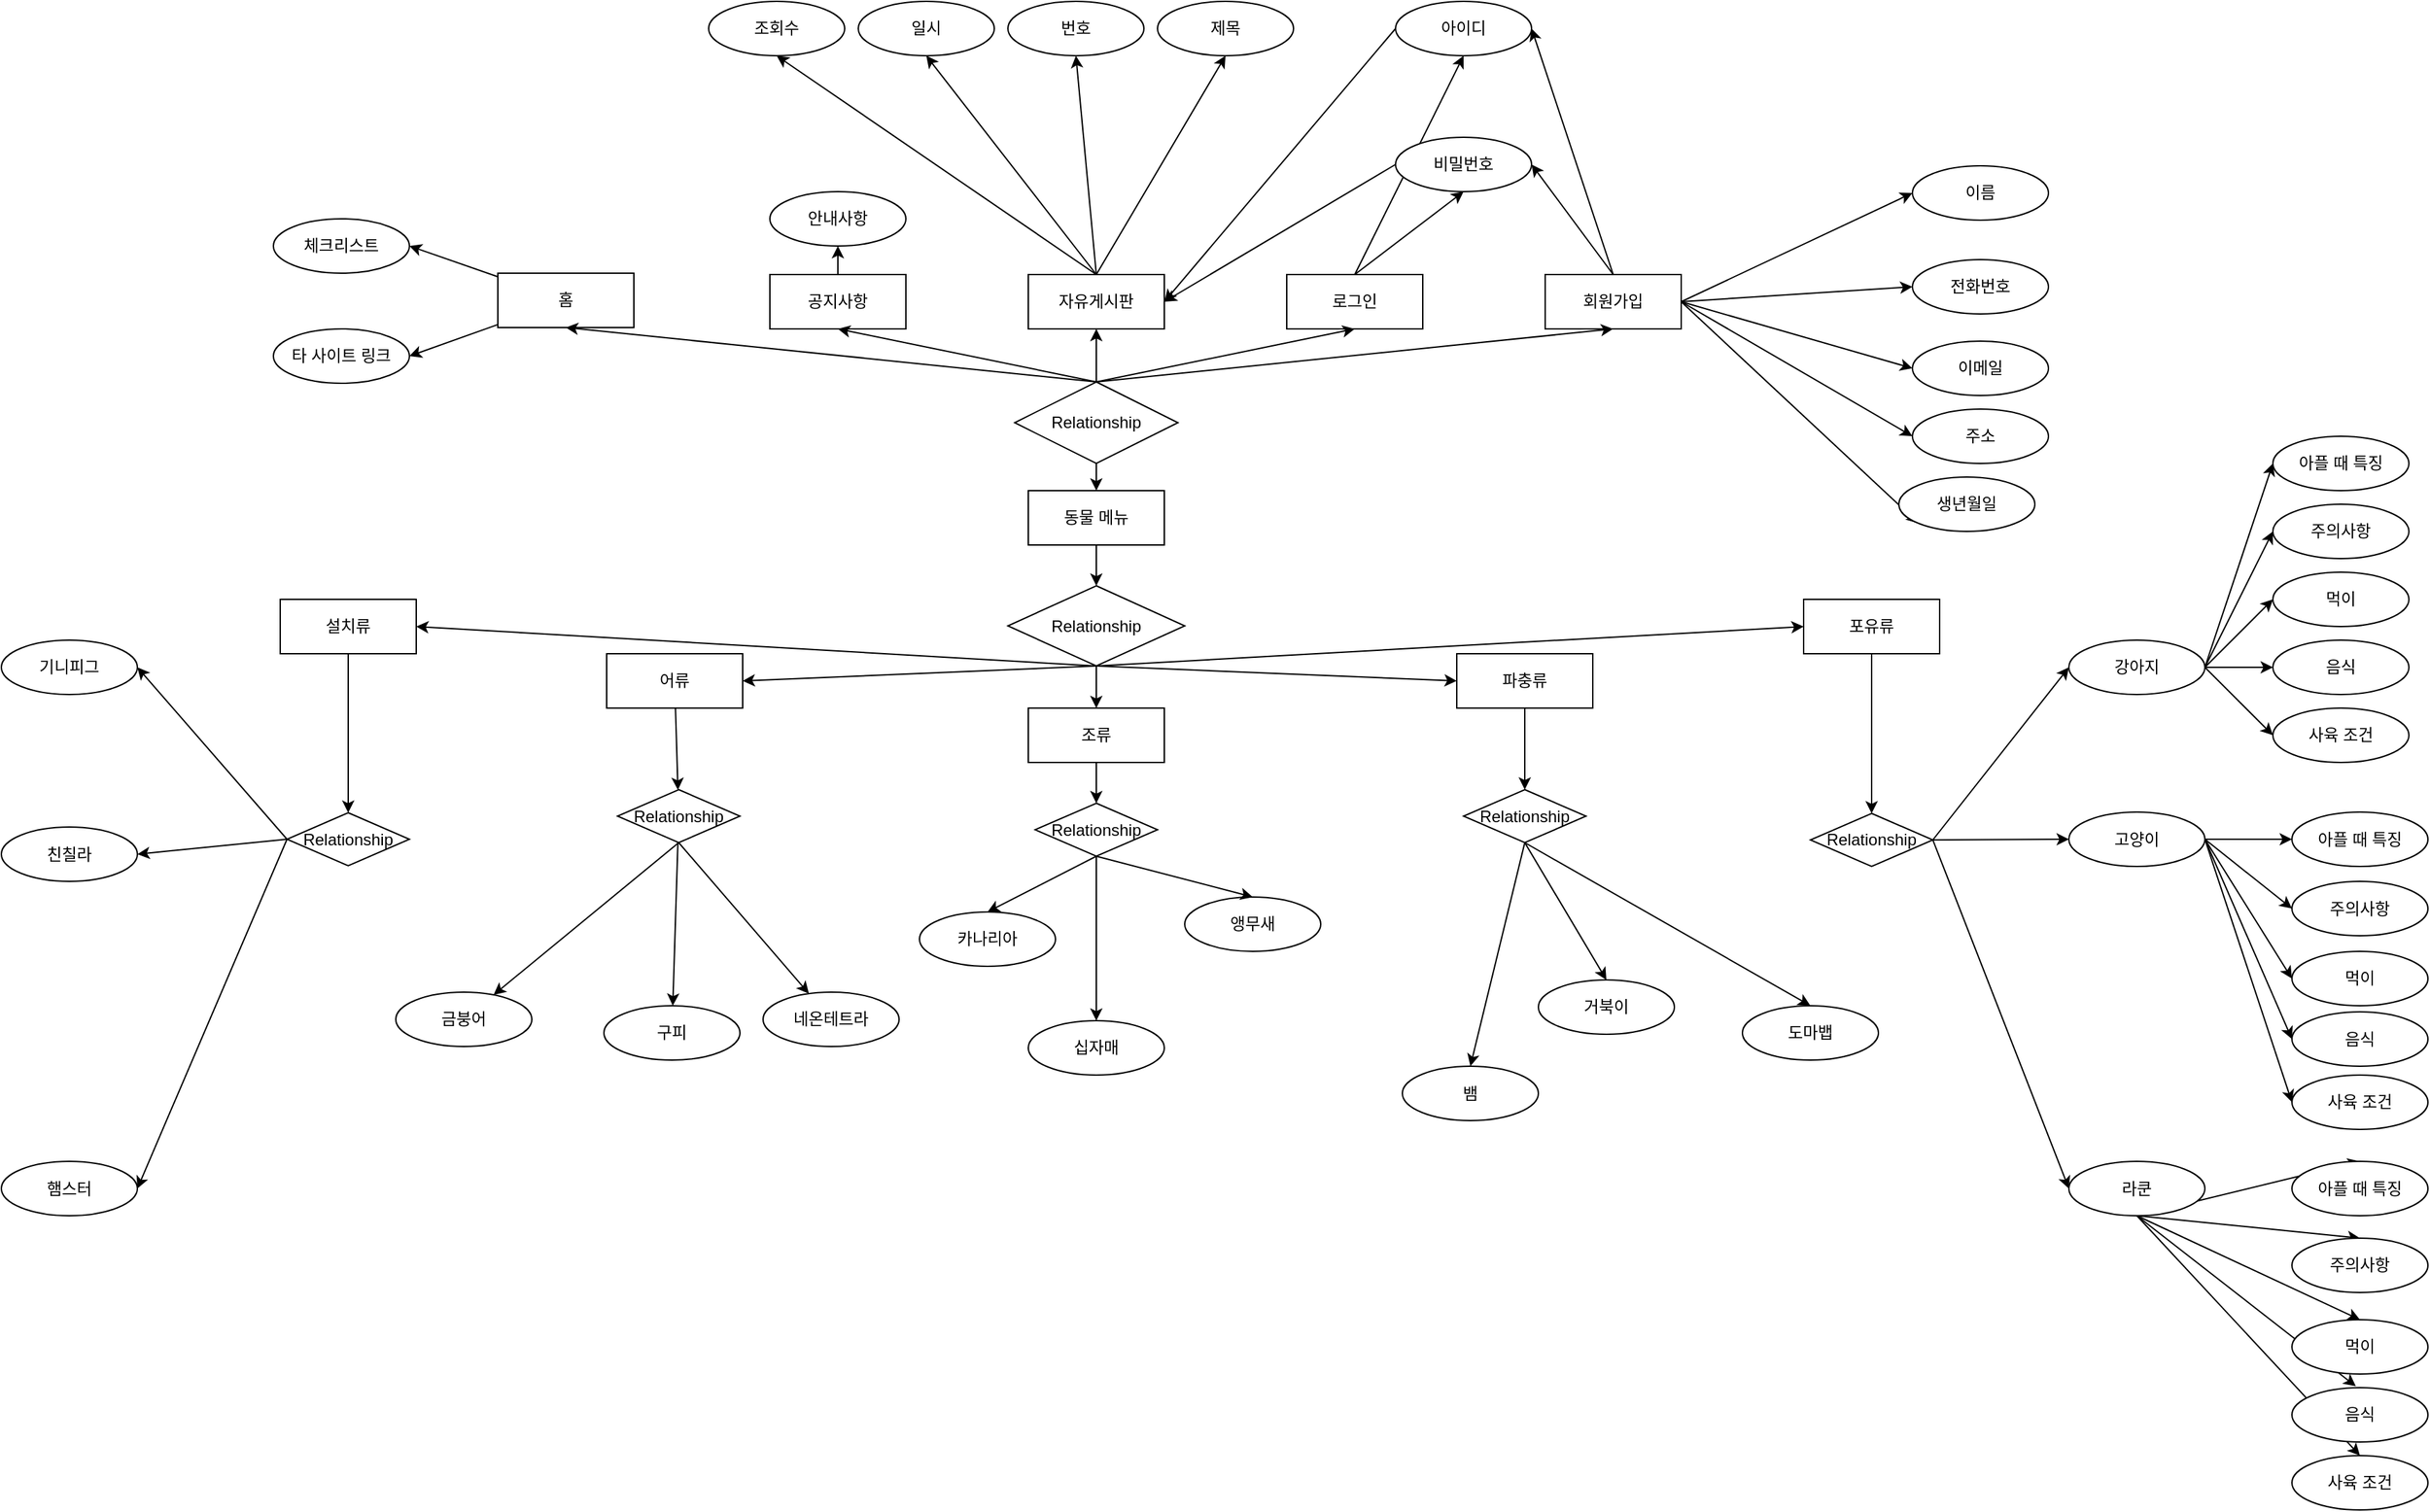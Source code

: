 <mxfile version="23.0.2" type="device">
  <diagram id="vhAJAbPDCVmEKEDn5c8A" name="페이지-1">
    <mxGraphModel dx="895" dy="801" grid="1" gridSize="10" guides="1" tooltips="1" connect="1" arrows="1" fold="1" page="1" pageScale="1" pageWidth="827" pageHeight="1169" math="0" shadow="0">
      <root>
        <mxCell id="0" />
        <mxCell id="1" parent="0" />
        <mxCell id="bblkdso4DFKz18wvVekH-126" style="rounded=0;orthogonalLoop=1;jettySize=auto;html=1;entryX=1;entryY=0.5;entryDx=0;entryDy=0;" parent="1" source="bblkdso4DFKz18wvVekH-35" target="bblkdso4DFKz18wvVekH-125" edge="1">
          <mxGeometry relative="1" as="geometry" />
        </mxCell>
        <mxCell id="bblkdso4DFKz18wvVekH-35" value="홈" style="whiteSpace=wrap;html=1;align=center;" parent="1" vertex="1">
          <mxGeometry x="385" y="970" width="100" height="40" as="geometry" />
        </mxCell>
        <mxCell id="bblkdso4DFKz18wvVekH-75" style="rounded=0;orthogonalLoop=1;jettySize=auto;html=1;" parent="1" source="bblkdso4DFKz18wvVekH-36" target="bblkdso4DFKz18wvVekH-74" edge="1">
          <mxGeometry relative="1" as="geometry" />
        </mxCell>
        <mxCell id="bblkdso4DFKz18wvVekH-36" value="공지사항" style="whiteSpace=wrap;html=1;align=center;" parent="1" vertex="1">
          <mxGeometry x="585" y="971" width="100" height="40" as="geometry" />
        </mxCell>
        <mxCell id="bblkdso4DFKz18wvVekH-69" style="rounded=0;orthogonalLoop=1;jettySize=auto;html=1;entryX=0.5;entryY=1;entryDx=0;entryDy=0;exitX=0.5;exitY=0;exitDx=0;exitDy=0;" parent="1" source="bblkdso4DFKz18wvVekH-37" target="bblkdso4DFKz18wvVekH-65" edge="1">
          <mxGeometry relative="1" as="geometry" />
        </mxCell>
        <mxCell id="bblkdso4DFKz18wvVekH-70" style="rounded=0;orthogonalLoop=1;jettySize=auto;html=1;entryX=0.5;entryY=1;entryDx=0;entryDy=0;exitX=0.5;exitY=0;exitDx=0;exitDy=0;" parent="1" source="bblkdso4DFKz18wvVekH-37" target="bblkdso4DFKz18wvVekH-66" edge="1">
          <mxGeometry relative="1" as="geometry">
            <mxPoint x="905" y="821" as="targetPoint" />
          </mxGeometry>
        </mxCell>
        <mxCell id="bblkdso4DFKz18wvVekH-72" style="rounded=0;orthogonalLoop=1;jettySize=auto;html=1;entryX=0.5;entryY=1;entryDx=0;entryDy=0;exitX=0.5;exitY=0;exitDx=0;exitDy=0;" parent="1" source="bblkdso4DFKz18wvVekH-37" target="bblkdso4DFKz18wvVekH-67" edge="1">
          <mxGeometry relative="1" as="geometry" />
        </mxCell>
        <mxCell id="bblkdso4DFKz18wvVekH-73" style="rounded=0;orthogonalLoop=1;jettySize=auto;html=1;entryX=0.5;entryY=1;entryDx=0;entryDy=0;exitX=0.5;exitY=0;exitDx=0;exitDy=0;" parent="1" source="bblkdso4DFKz18wvVekH-37" target="bblkdso4DFKz18wvVekH-68" edge="1">
          <mxGeometry relative="1" as="geometry" />
        </mxCell>
        <mxCell id="bblkdso4DFKz18wvVekH-37" value="자유게시판" style="whiteSpace=wrap;html=1;align=center;" parent="1" vertex="1">
          <mxGeometry x="775" y="971" width="100" height="40" as="geometry" />
        </mxCell>
        <mxCell id="bblkdso4DFKz18wvVekH-57" style="rounded=0;orthogonalLoop=1;jettySize=auto;html=1;entryX=0.5;entryY=1;entryDx=0;entryDy=0;exitX=0.5;exitY=0;exitDx=0;exitDy=0;" parent="1" source="bblkdso4DFKz18wvVekH-38" target="bblkdso4DFKz18wvVekH-54" edge="1">
          <mxGeometry relative="1" as="geometry" />
        </mxCell>
        <mxCell id="bblkdso4DFKz18wvVekH-58" style="rounded=0;orthogonalLoop=1;jettySize=auto;html=1;entryX=0.5;entryY=1;entryDx=0;entryDy=0;exitX=0.5;exitY=0;exitDx=0;exitDy=0;" parent="1" source="bblkdso4DFKz18wvVekH-38" target="bblkdso4DFKz18wvVekH-53" edge="1">
          <mxGeometry relative="1" as="geometry" />
        </mxCell>
        <mxCell id="bblkdso4DFKz18wvVekH-38" value="로그인" style="whiteSpace=wrap;html=1;align=center;" parent="1" vertex="1">
          <mxGeometry x="965" y="971" width="100" height="40" as="geometry" />
        </mxCell>
        <mxCell id="bblkdso4DFKz18wvVekH-56" style="rounded=0;orthogonalLoop=1;jettySize=auto;html=1;entryX=1;entryY=0.5;entryDx=0;entryDy=0;exitX=0.5;exitY=0;exitDx=0;exitDy=0;" parent="1" source="bblkdso4DFKz18wvVekH-39" target="bblkdso4DFKz18wvVekH-53" edge="1">
          <mxGeometry relative="1" as="geometry">
            <mxPoint x="1075" y="840" as="targetPoint" />
          </mxGeometry>
        </mxCell>
        <mxCell id="bblkdso4DFKz18wvVekH-59" style="rounded=0;orthogonalLoop=1;jettySize=auto;html=1;entryX=0;entryY=0.5;entryDx=0;entryDy=0;exitX=1;exitY=0.5;exitDx=0;exitDy=0;" parent="1" source="bblkdso4DFKz18wvVekH-39" target="bblkdso4DFKz18wvVekH-49" edge="1">
          <mxGeometry relative="1" as="geometry" />
        </mxCell>
        <mxCell id="bblkdso4DFKz18wvVekH-60" style="rounded=0;orthogonalLoop=1;jettySize=auto;html=1;entryX=0;entryY=0.5;entryDx=0;entryDy=0;exitX=1;exitY=0.5;exitDx=0;exitDy=0;" parent="1" source="bblkdso4DFKz18wvVekH-39" target="bblkdso4DFKz18wvVekH-50" edge="1">
          <mxGeometry relative="1" as="geometry" />
        </mxCell>
        <mxCell id="bblkdso4DFKz18wvVekH-61" style="rounded=0;orthogonalLoop=1;jettySize=auto;html=1;entryX=0;entryY=0.5;entryDx=0;entryDy=0;exitX=1;exitY=0.5;exitDx=0;exitDy=0;" parent="1" source="bblkdso4DFKz18wvVekH-39" target="bblkdso4DFKz18wvVekH-51" edge="1">
          <mxGeometry relative="1" as="geometry" />
        </mxCell>
        <mxCell id="bblkdso4DFKz18wvVekH-62" style="rounded=0;orthogonalLoop=1;jettySize=auto;html=1;entryX=0;entryY=0.5;entryDx=0;entryDy=0;exitX=1;exitY=0.5;exitDx=0;exitDy=0;" parent="1" source="bblkdso4DFKz18wvVekH-39" target="bblkdso4DFKz18wvVekH-52" edge="1">
          <mxGeometry relative="1" as="geometry">
            <mxPoint x="1145" y="1110" as="targetPoint" />
          </mxGeometry>
        </mxCell>
        <mxCell id="bblkdso4DFKz18wvVekH-155" style="rounded=0;orthogonalLoop=1;jettySize=auto;html=1;entryX=0;entryY=1;entryDx=0;entryDy=0;exitX=1;exitY=0.5;exitDx=0;exitDy=0;" parent="1" source="bblkdso4DFKz18wvVekH-39" target="bblkdso4DFKz18wvVekH-154" edge="1">
          <mxGeometry relative="1" as="geometry" />
        </mxCell>
        <mxCell id="bblkdso4DFKz18wvVekH-39" value="회원가입" style="whiteSpace=wrap;html=1;align=center;" parent="1" vertex="1">
          <mxGeometry x="1155" y="971" width="100" height="40" as="geometry" />
        </mxCell>
        <mxCell id="bblkdso4DFKz18wvVekH-43" style="rounded=0;orthogonalLoop=1;jettySize=auto;html=1;entryX=0.5;entryY=1;entryDx=0;entryDy=0;exitX=0.5;exitY=0;exitDx=0;exitDy=0;" parent="1" source="bblkdso4DFKz18wvVekH-40" target="bblkdso4DFKz18wvVekH-35" edge="1">
          <mxGeometry relative="1" as="geometry" />
        </mxCell>
        <mxCell id="bblkdso4DFKz18wvVekH-44" style="rounded=0;orthogonalLoop=1;jettySize=auto;html=1;entryX=0.5;entryY=1;entryDx=0;entryDy=0;exitX=0.5;exitY=0;exitDx=0;exitDy=0;" parent="1" source="bblkdso4DFKz18wvVekH-40" target="bblkdso4DFKz18wvVekH-36" edge="1">
          <mxGeometry relative="1" as="geometry" />
        </mxCell>
        <mxCell id="bblkdso4DFKz18wvVekH-45" style="rounded=0;orthogonalLoop=1;jettySize=auto;html=1;entryX=0.5;entryY=1;entryDx=0;entryDy=0;" parent="1" source="bblkdso4DFKz18wvVekH-40" target="bblkdso4DFKz18wvVekH-37" edge="1">
          <mxGeometry relative="1" as="geometry" />
        </mxCell>
        <mxCell id="bblkdso4DFKz18wvVekH-46" style="rounded=0;orthogonalLoop=1;jettySize=auto;html=1;entryX=0.5;entryY=1;entryDx=0;entryDy=0;exitX=0.5;exitY=0;exitDx=0;exitDy=0;" parent="1" source="bblkdso4DFKz18wvVekH-40" target="bblkdso4DFKz18wvVekH-38" edge="1">
          <mxGeometry relative="1" as="geometry" />
        </mxCell>
        <mxCell id="bblkdso4DFKz18wvVekH-47" style="rounded=0;orthogonalLoop=1;jettySize=auto;html=1;entryX=0.5;entryY=1;entryDx=0;entryDy=0;exitX=0.5;exitY=0;exitDx=0;exitDy=0;" parent="1" source="bblkdso4DFKz18wvVekH-40" target="bblkdso4DFKz18wvVekH-39" edge="1">
          <mxGeometry relative="1" as="geometry">
            <mxPoint x="1075" y="1040" as="targetPoint" />
          </mxGeometry>
        </mxCell>
        <mxCell id="bblkdso4DFKz18wvVekH-48" style="rounded=0;orthogonalLoop=1;jettySize=auto;html=1;entryX=0.5;entryY=0;entryDx=0;entryDy=0;" parent="1" source="bblkdso4DFKz18wvVekH-40" target="bblkdso4DFKz18wvVekH-41" edge="1">
          <mxGeometry relative="1" as="geometry" />
        </mxCell>
        <mxCell id="bblkdso4DFKz18wvVekH-40" value="Relationship" style="shape=rhombus;perimeter=rhombusPerimeter;whiteSpace=wrap;html=1;align=center;" parent="1" vertex="1">
          <mxGeometry x="765" y="1050" width="120" height="60" as="geometry" />
        </mxCell>
        <mxCell id="bblkdso4DFKz18wvVekH-146" style="rounded=0;orthogonalLoop=1;jettySize=auto;html=1;entryX=0.5;entryY=0;entryDx=0;entryDy=0;" parent="1" source="bblkdso4DFKz18wvVekH-41" target="bblkdso4DFKz18wvVekH-139" edge="1">
          <mxGeometry relative="1" as="geometry" />
        </mxCell>
        <mxCell id="bblkdso4DFKz18wvVekH-41" value="동물 메뉴" style="whiteSpace=wrap;html=1;align=center;" parent="1" vertex="1">
          <mxGeometry x="775" y="1130" width="100" height="40" as="geometry" />
        </mxCell>
        <mxCell id="bblkdso4DFKz18wvVekH-49" value="이름" style="ellipse;whiteSpace=wrap;html=1;align=center;" parent="1" vertex="1">
          <mxGeometry x="1425" y="891" width="100" height="40" as="geometry" />
        </mxCell>
        <mxCell id="bblkdso4DFKz18wvVekH-50" value="전화번호" style="ellipse;whiteSpace=wrap;html=1;align=center;" parent="1" vertex="1">
          <mxGeometry x="1425" y="960" width="100" height="40" as="geometry" />
        </mxCell>
        <mxCell id="bblkdso4DFKz18wvVekH-51" value="이메일" style="ellipse;whiteSpace=wrap;html=1;align=center;" parent="1" vertex="1">
          <mxGeometry x="1425" y="1020" width="100" height="40" as="geometry" />
        </mxCell>
        <mxCell id="bblkdso4DFKz18wvVekH-52" value="주소" style="ellipse;whiteSpace=wrap;html=1;align=center;" parent="1" vertex="1">
          <mxGeometry x="1425" y="1070" width="100" height="40" as="geometry" />
        </mxCell>
        <mxCell id="bblkdso4DFKz18wvVekH-63" style="rounded=0;orthogonalLoop=1;jettySize=auto;html=1;entryX=1;entryY=0.5;entryDx=0;entryDy=0;exitX=0;exitY=0.5;exitDx=0;exitDy=0;" parent="1" source="bblkdso4DFKz18wvVekH-53" target="bblkdso4DFKz18wvVekH-37" edge="1">
          <mxGeometry relative="1" as="geometry" />
        </mxCell>
        <mxCell id="bblkdso4DFKz18wvVekH-53" value="아이디" style="ellipse;whiteSpace=wrap;html=1;align=center;" parent="1" vertex="1">
          <mxGeometry x="1045" y="770" width="100" height="40" as="geometry" />
        </mxCell>
        <mxCell id="bblkdso4DFKz18wvVekH-64" style="rounded=0;orthogonalLoop=1;jettySize=auto;html=1;entryX=1;entryY=0.5;entryDx=0;entryDy=0;exitX=0;exitY=0.5;exitDx=0;exitDy=0;" parent="1" source="bblkdso4DFKz18wvVekH-54" target="bblkdso4DFKz18wvVekH-37" edge="1">
          <mxGeometry relative="1" as="geometry" />
        </mxCell>
        <mxCell id="bblkdso4DFKz18wvVekH-54" value="비밀번호" style="ellipse;whiteSpace=wrap;html=1;align=center;" parent="1" vertex="1">
          <mxGeometry x="1045" y="870" width="100" height="40" as="geometry" />
        </mxCell>
        <mxCell id="bblkdso4DFKz18wvVekH-55" style="rounded=0;orthogonalLoop=1;jettySize=auto;html=1;entryX=1;entryY=0.5;entryDx=0;entryDy=0;exitX=0.5;exitY=0;exitDx=0;exitDy=0;" parent="1" source="bblkdso4DFKz18wvVekH-39" target="bblkdso4DFKz18wvVekH-54" edge="1">
          <mxGeometry relative="1" as="geometry" />
        </mxCell>
        <mxCell id="bblkdso4DFKz18wvVekH-65" value="번호" style="ellipse;whiteSpace=wrap;html=1;align=center;" parent="1" vertex="1">
          <mxGeometry x="760" y="770" width="100" height="40" as="geometry" />
        </mxCell>
        <mxCell id="bblkdso4DFKz18wvVekH-66" value="제목" style="ellipse;whiteSpace=wrap;html=1;align=center;" parent="1" vertex="1">
          <mxGeometry x="870" y="770" width="100" height="40" as="geometry" />
        </mxCell>
        <mxCell id="bblkdso4DFKz18wvVekH-67" value="일시" style="ellipse;whiteSpace=wrap;html=1;align=center;" parent="1" vertex="1">
          <mxGeometry x="650" y="770" width="100" height="40" as="geometry" />
        </mxCell>
        <mxCell id="bblkdso4DFKz18wvVekH-68" value="조회수" style="ellipse;whiteSpace=wrap;html=1;align=center;" parent="1" vertex="1">
          <mxGeometry x="540" y="770" width="100" height="40" as="geometry" />
        </mxCell>
        <mxCell id="bblkdso4DFKz18wvVekH-74" value="안내사항" style="ellipse;whiteSpace=wrap;html=1;align=center;" parent="1" vertex="1">
          <mxGeometry x="585" y="910" width="100" height="40" as="geometry" />
        </mxCell>
        <mxCell id="bblkdso4DFKz18wvVekH-76" value="설치류" style="whiteSpace=wrap;html=1;align=center;" parent="1" vertex="1">
          <mxGeometry x="225" y="1210" width="100" height="40" as="geometry" />
        </mxCell>
        <mxCell id="bblkdso4DFKz18wvVekH-77" value="조류" style="whiteSpace=wrap;html=1;align=center;" parent="1" vertex="1">
          <mxGeometry x="775" y="1290" width="100" height="40" as="geometry" />
        </mxCell>
        <mxCell id="bblkdso4DFKz18wvVekH-186" value="" style="rounded=0;orthogonalLoop=1;jettySize=auto;html=1;" parent="1" source="bblkdso4DFKz18wvVekH-78" target="bblkdso4DFKz18wvVekH-175" edge="1">
          <mxGeometry relative="1" as="geometry" />
        </mxCell>
        <mxCell id="bblkdso4DFKz18wvVekH-78" value="어류" style="whiteSpace=wrap;html=1;align=center;" parent="1" vertex="1">
          <mxGeometry x="465" y="1250" width="100" height="40" as="geometry" />
        </mxCell>
        <mxCell id="bblkdso4DFKz18wvVekH-161" style="rounded=0;orthogonalLoop=1;jettySize=auto;html=1;entryX=0.5;entryY=0;entryDx=0;entryDy=0;exitX=0.5;exitY=1;exitDx=0;exitDy=0;" parent="1" source="bblkdso4DFKz18wvVekH-79" target="bblkdso4DFKz18wvVekH-159" edge="1">
          <mxGeometry relative="1" as="geometry" />
        </mxCell>
        <mxCell id="bblkdso4DFKz18wvVekH-79" value="파충류" style="whiteSpace=wrap;html=1;align=center;" parent="1" vertex="1">
          <mxGeometry x="1090" y="1250" width="100" height="40" as="geometry" />
        </mxCell>
        <mxCell id="bblkdso4DFKz18wvVekH-150" style="rounded=0;orthogonalLoop=1;jettySize=auto;html=1;exitX=0.5;exitY=1;exitDx=0;exitDy=0;entryX=0.5;entryY=0;entryDx=0;entryDy=0;" parent="1" source="bblkdso4DFKz18wvVekH-80" target="bblkdso4DFKz18wvVekH-147" edge="1">
          <mxGeometry relative="1" as="geometry" />
        </mxCell>
        <mxCell id="bblkdso4DFKz18wvVekH-80" value="포유류" style="whiteSpace=wrap;html=1;align=center;" parent="1" vertex="1">
          <mxGeometry x="1345" y="1210" width="100" height="40" as="geometry" />
        </mxCell>
        <mxCell id="bblkdso4DFKz18wvVekH-86" value="기니피그" style="ellipse;whiteSpace=wrap;html=1;align=center;" parent="1" vertex="1">
          <mxGeometry x="20" y="1240" width="100" height="40" as="geometry" />
        </mxCell>
        <mxCell id="bblkdso4DFKz18wvVekH-87" value="친칠라" style="ellipse;whiteSpace=wrap;html=1;align=center;" parent="1" vertex="1">
          <mxGeometry x="20" y="1377.5" width="100" height="40" as="geometry" />
        </mxCell>
        <mxCell id="bblkdso4DFKz18wvVekH-88" value="햄스터" style="ellipse;whiteSpace=wrap;html=1;align=center;" parent="1" vertex="1">
          <mxGeometry x="20" y="1623.5" width="100" height="40" as="geometry" />
        </mxCell>
        <mxCell id="bblkdso4DFKz18wvVekH-96" value="금붕어" style="ellipse;whiteSpace=wrap;html=1;align=center;" parent="1" vertex="1">
          <mxGeometry x="310" y="1499" width="100" height="40" as="geometry" />
        </mxCell>
        <mxCell id="bblkdso4DFKz18wvVekH-97" value="구피" style="ellipse;whiteSpace=wrap;html=1;align=center;" parent="1" vertex="1">
          <mxGeometry x="463" y="1509" width="100" height="40" as="geometry" />
        </mxCell>
        <mxCell id="bblkdso4DFKz18wvVekH-98" value="네온테트라" style="ellipse;whiteSpace=wrap;html=1;align=center;" parent="1" vertex="1">
          <mxGeometry x="580" y="1499" width="100" height="40" as="geometry" />
        </mxCell>
        <mxCell id="bblkdso4DFKz18wvVekH-102" value="앵무새" style="ellipse;whiteSpace=wrap;html=1;align=center;" parent="1" vertex="1">
          <mxGeometry x="890" y="1429" width="100" height="40" as="geometry" />
        </mxCell>
        <mxCell id="bblkdso4DFKz18wvVekH-103" value="카나리아" style="ellipse;whiteSpace=wrap;html=1;align=center;" parent="1" vertex="1">
          <mxGeometry x="695" y="1440" width="100" height="40" as="geometry" />
        </mxCell>
        <mxCell id="bblkdso4DFKz18wvVekH-104" value="십자매" style="ellipse;whiteSpace=wrap;html=1;align=center;" parent="1" vertex="1">
          <mxGeometry x="775" y="1520" width="100" height="40" as="geometry" />
        </mxCell>
        <mxCell id="bblkdso4DFKz18wvVekH-112" style="rounded=0;orthogonalLoop=1;jettySize=auto;html=1;exitX=0.5;exitY=1;exitDx=0;exitDy=0;entryX=0.5;entryY=0;entryDx=0;entryDy=0;" parent="1" source="bblkdso4DFKz18wvVekH-159" target="bblkdso4DFKz18wvVekH-115" edge="1">
          <mxGeometry relative="1" as="geometry">
            <mxPoint x="1095" y="1504.5" as="sourcePoint" />
          </mxGeometry>
        </mxCell>
        <mxCell id="bblkdso4DFKz18wvVekH-113" style="rounded=0;orthogonalLoop=1;jettySize=auto;html=1;exitX=0.5;exitY=1;exitDx=0;exitDy=0;entryX=0.5;entryY=0;entryDx=0;entryDy=0;" parent="1" source="bblkdso4DFKz18wvVekH-159" target="bblkdso4DFKz18wvVekH-116" edge="1">
          <mxGeometry relative="1" as="geometry">
            <mxPoint x="1155" y="1471" as="sourcePoint" />
            <mxPoint x="1285" y="1480" as="targetPoint" />
          </mxGeometry>
        </mxCell>
        <mxCell id="bblkdso4DFKz18wvVekH-114" value="뱀" style="ellipse;whiteSpace=wrap;html=1;align=center;" parent="1" vertex="1">
          <mxGeometry x="1050" y="1553.5" width="100" height="40" as="geometry" />
        </mxCell>
        <mxCell id="bblkdso4DFKz18wvVekH-115" value="거북이" style="ellipse;whiteSpace=wrap;html=1;align=center;" parent="1" vertex="1">
          <mxGeometry x="1150" y="1490" width="100" height="40" as="geometry" />
        </mxCell>
        <mxCell id="bblkdso4DFKz18wvVekH-116" value="도마뱁" style="ellipse;whiteSpace=wrap;html=1;align=center;" parent="1" vertex="1">
          <mxGeometry x="1300" y="1509" width="100" height="40" as="geometry" />
        </mxCell>
        <mxCell id="bblkdso4DFKz18wvVekH-120" value="강아지" style="ellipse;whiteSpace=wrap;html=1;align=center;" parent="1" vertex="1">
          <mxGeometry x="1540" y="1240" width="100" height="40" as="geometry" />
        </mxCell>
        <mxCell id="bblkdso4DFKz18wvVekH-121" value="고양이" style="ellipse;whiteSpace=wrap;html=1;align=center;" parent="1" vertex="1">
          <mxGeometry x="1540" y="1366.5" width="100" height="40" as="geometry" />
        </mxCell>
        <mxCell id="bblkdso4DFKz18wvVekH-135" style="rounded=0;orthogonalLoop=1;jettySize=auto;html=1;exitX=0.5;exitY=1;exitDx=0;exitDy=0;entryX=0.47;entryY=-0.025;entryDx=0;entryDy=0;entryPerimeter=0;" parent="1" source="bblkdso4DFKz18wvVekH-122" target="bblkdso4DFKz18wvVekH-131" edge="1">
          <mxGeometry relative="1" as="geometry" />
        </mxCell>
        <mxCell id="bblkdso4DFKz18wvVekH-136" style="rounded=0;orthogonalLoop=1;jettySize=auto;html=1;entryX=0.5;entryY=0;entryDx=0;entryDy=0;exitX=0.5;exitY=1;exitDx=0;exitDy=0;" parent="1" source="bblkdso4DFKz18wvVekH-122" target="bblkdso4DFKz18wvVekH-132" edge="1">
          <mxGeometry relative="1" as="geometry" />
        </mxCell>
        <mxCell id="bblkdso4DFKz18wvVekH-137" style="rounded=0;orthogonalLoop=1;jettySize=auto;html=1;exitX=0.5;exitY=1;exitDx=0;exitDy=0;entryX=0.5;entryY=0;entryDx=0;entryDy=0;" parent="1" source="bblkdso4DFKz18wvVekH-122" target="bblkdso4DFKz18wvVekH-133" edge="1">
          <mxGeometry relative="1" as="geometry">
            <mxPoint x="1435" y="1540" as="sourcePoint" />
          </mxGeometry>
        </mxCell>
        <mxCell id="bblkdso4DFKz18wvVekH-138" style="rounded=0;orthogonalLoop=1;jettySize=auto;html=1;entryX=0.5;entryY=0;entryDx=0;entryDy=0;exitX=0.5;exitY=1;exitDx=0;exitDy=0;" parent="1" source="bblkdso4DFKz18wvVekH-122" target="bblkdso4DFKz18wvVekH-134" edge="1">
          <mxGeometry relative="1" as="geometry" />
        </mxCell>
        <mxCell id="bblkdso4DFKz18wvVekH-122" value="라쿤" style="ellipse;whiteSpace=wrap;html=1;align=center;" parent="1" vertex="1">
          <mxGeometry x="1540" y="1623.5" width="100" height="40" as="geometry" />
        </mxCell>
        <mxCell id="bblkdso4DFKz18wvVekH-123" value="체크리스트" style="ellipse;whiteSpace=wrap;html=1;align=center;" parent="1" vertex="1">
          <mxGeometry x="220" y="930" width="100" height="40" as="geometry" />
        </mxCell>
        <mxCell id="bblkdso4DFKz18wvVekH-124" style="rounded=0;orthogonalLoop=1;jettySize=auto;html=1;entryX=1;entryY=0.5;entryDx=0;entryDy=0;" parent="1" source="bblkdso4DFKz18wvVekH-35" target="bblkdso4DFKz18wvVekH-123" edge="1">
          <mxGeometry relative="1" as="geometry" />
        </mxCell>
        <mxCell id="bblkdso4DFKz18wvVekH-125" value="타 사이트 링크" style="ellipse;whiteSpace=wrap;html=1;align=center;" parent="1" vertex="1">
          <mxGeometry x="220" y="1011" width="100" height="40" as="geometry" />
        </mxCell>
        <mxCell id="bblkdso4DFKz18wvVekH-128" style="rounded=0;orthogonalLoop=1;jettySize=auto;html=1;exitX=0.5;exitY=1;exitDx=0;exitDy=0;entryX=0.5;entryY=0;entryDx=0;entryDy=0;" parent="1" source="bblkdso4DFKz18wvVekH-122" target="bblkdso4DFKz18wvVekH-129" edge="1">
          <mxGeometry relative="1" as="geometry">
            <mxPoint x="1390" y="1580" as="sourcePoint" />
          </mxGeometry>
        </mxCell>
        <mxCell id="bblkdso4DFKz18wvVekH-129" value="사육 조건" style="ellipse;whiteSpace=wrap;html=1;align=center;" parent="1" vertex="1">
          <mxGeometry x="1704" y="1840" width="100" height="40" as="geometry" />
        </mxCell>
        <mxCell id="bblkdso4DFKz18wvVekH-131" value="음식" style="ellipse;whiteSpace=wrap;html=1;align=center;" parent="1" vertex="1">
          <mxGeometry x="1704" y="1790" width="100" height="40" as="geometry" />
        </mxCell>
        <mxCell id="bblkdso4DFKz18wvVekH-132" value="먹이" style="ellipse;whiteSpace=wrap;html=1;align=center;" parent="1" vertex="1">
          <mxGeometry x="1704" y="1740" width="100" height="40" as="geometry" />
        </mxCell>
        <mxCell id="bblkdso4DFKz18wvVekH-133" value="주의사항" style="ellipse;whiteSpace=wrap;html=1;align=center;" parent="1" vertex="1">
          <mxGeometry x="1704" y="1680" width="100" height="40" as="geometry" />
        </mxCell>
        <mxCell id="bblkdso4DFKz18wvVekH-134" value="아플 때 특징" style="ellipse;whiteSpace=wrap;html=1;align=center;" parent="1" vertex="1">
          <mxGeometry x="1704" y="1623.5" width="100" height="40" as="geometry" />
        </mxCell>
        <mxCell id="bblkdso4DFKz18wvVekH-142" style="rounded=0;orthogonalLoop=1;jettySize=auto;html=1;exitX=0.5;exitY=1;exitDx=0;exitDy=0;entryX=1;entryY=0.5;entryDx=0;entryDy=0;" parent="1" source="bblkdso4DFKz18wvVekH-139" target="bblkdso4DFKz18wvVekH-78" edge="1">
          <mxGeometry relative="1" as="geometry" />
        </mxCell>
        <mxCell id="bblkdso4DFKz18wvVekH-143" style="rounded=0;orthogonalLoop=1;jettySize=auto;html=1;exitX=0.5;exitY=1;exitDx=0;exitDy=0;" parent="1" source="bblkdso4DFKz18wvVekH-139" target="bblkdso4DFKz18wvVekH-77" edge="1">
          <mxGeometry relative="1" as="geometry">
            <mxPoint x="845" y="1300" as="targetPoint" />
          </mxGeometry>
        </mxCell>
        <mxCell id="bblkdso4DFKz18wvVekH-144" style="rounded=0;orthogonalLoop=1;jettySize=auto;html=1;entryX=0;entryY=0.5;entryDx=0;entryDy=0;exitX=0.5;exitY=1;exitDx=0;exitDy=0;" parent="1" source="bblkdso4DFKz18wvVekH-139" target="bblkdso4DFKz18wvVekH-79" edge="1">
          <mxGeometry relative="1" as="geometry">
            <mxPoint x="905" y="1280" as="sourcePoint" />
          </mxGeometry>
        </mxCell>
        <mxCell id="bblkdso4DFKz18wvVekH-145" style="rounded=0;orthogonalLoop=1;jettySize=auto;html=1;entryX=0;entryY=0.5;entryDx=0;entryDy=0;exitX=0.5;exitY=1;exitDx=0;exitDy=0;" parent="1" source="bblkdso4DFKz18wvVekH-139" target="bblkdso4DFKz18wvVekH-80" edge="1">
          <mxGeometry relative="1" as="geometry">
            <mxPoint x="825" y="1260" as="sourcePoint" />
          </mxGeometry>
        </mxCell>
        <mxCell id="bblkdso4DFKz18wvVekH-139" value="Relationship" style="shape=rhombus;perimeter=rhombusPerimeter;whiteSpace=wrap;html=1;align=center;" parent="1" vertex="1">
          <mxGeometry x="760" y="1200" width="130" height="59" as="geometry" />
        </mxCell>
        <mxCell id="bblkdso4DFKz18wvVekH-141" style="rounded=0;orthogonalLoop=1;jettySize=auto;html=1;entryX=1;entryY=0.5;entryDx=0;entryDy=0;exitX=0.5;exitY=1;exitDx=0;exitDy=0;" parent="1" source="bblkdso4DFKz18wvVekH-139" target="bblkdso4DFKz18wvVekH-76" edge="1">
          <mxGeometry relative="1" as="geometry" />
        </mxCell>
        <mxCell id="bblkdso4DFKz18wvVekH-151" style="rounded=0;orthogonalLoop=1;jettySize=auto;html=1;entryX=0;entryY=0.5;entryDx=0;entryDy=0;exitX=1;exitY=0.5;exitDx=0;exitDy=0;" parent="1" source="bblkdso4DFKz18wvVekH-147" target="bblkdso4DFKz18wvVekH-120" edge="1">
          <mxGeometry relative="1" as="geometry" />
        </mxCell>
        <mxCell id="bblkdso4DFKz18wvVekH-152" style="rounded=0;orthogonalLoop=1;jettySize=auto;html=1;exitX=1;exitY=0.5;exitDx=0;exitDy=0;entryX=0;entryY=0.5;entryDx=0;entryDy=0;" parent="1" source="bblkdso4DFKz18wvVekH-147" target="bblkdso4DFKz18wvVekH-121" edge="1">
          <mxGeometry relative="1" as="geometry" />
        </mxCell>
        <mxCell id="bblkdso4DFKz18wvVekH-153" style="rounded=0;orthogonalLoop=1;jettySize=auto;html=1;exitX=1;exitY=0.5;exitDx=0;exitDy=0;entryX=0;entryY=0.5;entryDx=0;entryDy=0;" parent="1" source="bblkdso4DFKz18wvVekH-147" target="bblkdso4DFKz18wvVekH-122" edge="1">
          <mxGeometry relative="1" as="geometry" />
        </mxCell>
        <mxCell id="bblkdso4DFKz18wvVekH-147" value="Relationship" style="shape=rhombus;perimeter=rhombusPerimeter;whiteSpace=wrap;html=1;align=center;" parent="1" vertex="1">
          <mxGeometry x="1350" y="1367.5" width="90" height="39" as="geometry" />
        </mxCell>
        <mxCell id="bblkdso4DFKz18wvVekH-154" value="생년월일" style="ellipse;whiteSpace=wrap;html=1;align=center;" parent="1" vertex="1">
          <mxGeometry x="1415" y="1120" width="100" height="40" as="geometry" />
        </mxCell>
        <mxCell id="bblkdso4DFKz18wvVekH-162" style="rounded=0;orthogonalLoop=1;jettySize=auto;html=1;exitX=0.5;exitY=1;exitDx=0;exitDy=0;entryX=0.5;entryY=0;entryDx=0;entryDy=0;" parent="1" source="bblkdso4DFKz18wvVekH-159" target="bblkdso4DFKz18wvVekH-114" edge="1">
          <mxGeometry relative="1" as="geometry">
            <mxPoint x="1145" y="1440" as="sourcePoint" />
          </mxGeometry>
        </mxCell>
        <mxCell id="bblkdso4DFKz18wvVekH-159" value="Relationship" style="shape=rhombus;perimeter=rhombusPerimeter;whiteSpace=wrap;html=1;align=center;" parent="1" vertex="1">
          <mxGeometry x="1095" y="1350" width="90" height="39" as="geometry" />
        </mxCell>
        <mxCell id="bblkdso4DFKz18wvVekH-166" style="rounded=0;orthogonalLoop=1;jettySize=auto;html=1;entryX=0.5;entryY=0;entryDx=0;entryDy=0;exitX=0.5;exitY=1;exitDx=0;exitDy=0;" parent="1" source="bblkdso4DFKz18wvVekH-77" target="bblkdso4DFKz18wvVekH-170" edge="1">
          <mxGeometry relative="1" as="geometry">
            <mxPoint x="876" y="1341" as="sourcePoint" />
          </mxGeometry>
        </mxCell>
        <mxCell id="bblkdso4DFKz18wvVekH-167" style="rounded=0;orthogonalLoop=1;jettySize=auto;html=1;exitX=0.5;exitY=1;exitDx=0;exitDy=0;entryX=0.5;entryY=0;entryDx=0;entryDy=0;" parent="1" source="bblkdso4DFKz18wvVekH-170" target="bblkdso4DFKz18wvVekH-104" edge="1">
          <mxGeometry relative="1" as="geometry">
            <mxPoint x="826" y="1504.5" as="sourcePoint" />
            <mxPoint x="936" y="1584" as="targetPoint" />
          </mxGeometry>
        </mxCell>
        <mxCell id="bblkdso4DFKz18wvVekH-168" style="rounded=0;orthogonalLoop=1;jettySize=auto;html=1;exitX=0.5;exitY=1;exitDx=0;exitDy=0;entryX=0.5;entryY=0;entryDx=0;entryDy=0;" parent="1" source="bblkdso4DFKz18wvVekH-170" target="bblkdso4DFKz18wvVekH-102" edge="1">
          <mxGeometry relative="1" as="geometry">
            <mxPoint x="886" y="1471" as="sourcePoint" />
            <mxPoint x="1008" y="1517" as="targetPoint" />
          </mxGeometry>
        </mxCell>
        <mxCell id="bblkdso4DFKz18wvVekH-169" style="rounded=0;orthogonalLoop=1;jettySize=auto;html=1;exitX=0.5;exitY=1;exitDx=0;exitDy=0;entryX=0.5;entryY=0;entryDx=0;entryDy=0;" parent="1" source="bblkdso4DFKz18wvVekH-170" target="bblkdso4DFKz18wvVekH-103" edge="1">
          <mxGeometry relative="1" as="geometry">
            <mxPoint x="805" y="1590" as="targetPoint" />
            <mxPoint x="890" y="1400" as="sourcePoint" />
          </mxGeometry>
        </mxCell>
        <mxCell id="bblkdso4DFKz18wvVekH-170" value="Relationship" style="shape=rhombus;perimeter=rhombusPerimeter;whiteSpace=wrap;html=1;align=center;" parent="1" vertex="1">
          <mxGeometry x="780" y="1360" width="90" height="39" as="geometry" />
        </mxCell>
        <mxCell id="bblkdso4DFKz18wvVekH-172" style="rounded=0;orthogonalLoop=1;jettySize=auto;html=1;exitX=0.5;exitY=1;exitDx=0;exitDy=0;" parent="1" source="bblkdso4DFKz18wvVekH-175" target="bblkdso4DFKz18wvVekH-98" edge="1">
          <mxGeometry relative="1" as="geometry">
            <mxPoint x="566" y="1504.5" as="sourcePoint" />
            <mxPoint x="676" y="1584" as="targetPoint" />
          </mxGeometry>
        </mxCell>
        <mxCell id="bblkdso4DFKz18wvVekH-173" style="rounded=0;orthogonalLoop=1;jettySize=auto;html=1;" parent="1" source="bblkdso4DFKz18wvVekH-175" target="bblkdso4DFKz18wvVekH-97" edge="1">
          <mxGeometry relative="1" as="geometry">
            <mxPoint x="626" y="1471" as="sourcePoint" />
            <mxPoint x="748" y="1517" as="targetPoint" />
          </mxGeometry>
        </mxCell>
        <mxCell id="bblkdso4DFKz18wvVekH-174" style="rounded=0;orthogonalLoop=1;jettySize=auto;html=1;exitX=0.5;exitY=1;exitDx=0;exitDy=0;" parent="1" source="bblkdso4DFKz18wvVekH-175" target="bblkdso4DFKz18wvVekH-96" edge="1">
          <mxGeometry relative="1" as="geometry">
            <mxPoint x="545" y="1590" as="targetPoint" />
          </mxGeometry>
        </mxCell>
        <mxCell id="bblkdso4DFKz18wvVekH-175" value="Relationship" style="shape=rhombus;perimeter=rhombusPerimeter;whiteSpace=wrap;html=1;align=center;" parent="1" vertex="1">
          <mxGeometry x="473" y="1350" width="90" height="39" as="geometry" />
        </mxCell>
        <mxCell id="bblkdso4DFKz18wvVekH-177" style="rounded=0;orthogonalLoop=1;jettySize=auto;html=1;entryX=0.5;entryY=0;entryDx=0;entryDy=0;exitX=0.5;exitY=1;exitDx=0;exitDy=0;" parent="1" source="bblkdso4DFKz18wvVekH-76" target="bblkdso4DFKz18wvVekH-181" edge="1">
          <mxGeometry relative="1" as="geometry">
            <mxPoint x="206" y="1409" as="sourcePoint" />
          </mxGeometry>
        </mxCell>
        <mxCell id="bblkdso4DFKz18wvVekH-178" style="rounded=0;orthogonalLoop=1;jettySize=auto;html=1;exitX=0;exitY=0.5;exitDx=0;exitDy=0;entryX=1;entryY=0.5;entryDx=0;entryDy=0;" parent="1" source="bblkdso4DFKz18wvVekH-181" target="bblkdso4DFKz18wvVekH-87" edge="1">
          <mxGeometry relative="1" as="geometry">
            <mxPoint x="156" y="1572.5" as="sourcePoint" />
            <mxPoint x="245" y="1501" as="targetPoint" />
          </mxGeometry>
        </mxCell>
        <mxCell id="bblkdso4DFKz18wvVekH-179" style="rounded=0;orthogonalLoop=1;jettySize=auto;html=1;entryX=1;entryY=0.5;entryDx=0;entryDy=0;exitX=0;exitY=0.5;exitDx=0;exitDy=0;" parent="1" source="bblkdso4DFKz18wvVekH-181" target="bblkdso4DFKz18wvVekH-88" edge="1">
          <mxGeometry relative="1" as="geometry">
            <mxPoint x="230" y="1290" as="sourcePoint" />
            <mxPoint x="265" y="1551" as="targetPoint" />
          </mxGeometry>
        </mxCell>
        <mxCell id="bblkdso4DFKz18wvVekH-180" style="rounded=0;orthogonalLoop=1;jettySize=auto;html=1;exitX=0;exitY=0.5;exitDx=0;exitDy=0;entryX=1;entryY=0.5;entryDx=0;entryDy=0;" parent="1" source="bblkdso4DFKz18wvVekH-181" target="bblkdso4DFKz18wvVekH-86" edge="1">
          <mxGeometry relative="1" as="geometry">
            <mxPoint x="235" y="1461" as="targetPoint" />
          </mxGeometry>
        </mxCell>
        <mxCell id="bblkdso4DFKz18wvVekH-181" value="Relationship" style="shape=rhombus;perimeter=rhombusPerimeter;whiteSpace=wrap;html=1;align=center;" parent="1" vertex="1">
          <mxGeometry x="230" y="1367" width="90" height="39" as="geometry" />
        </mxCell>
        <mxCell id="bblkdso4DFKz18wvVekH-193" style="rounded=0;orthogonalLoop=1;jettySize=auto;html=1;exitX=1;exitY=0.5;exitDx=0;exitDy=0;entryX=0;entryY=0.5;entryDx=0;entryDy=0;" parent="1" source="bblkdso4DFKz18wvVekH-121" target="bblkdso4DFKz18wvVekH-199" edge="1">
          <mxGeometry relative="1" as="geometry">
            <mxPoint x="1735" y="1463" as="sourcePoint" />
          </mxGeometry>
        </mxCell>
        <mxCell id="bblkdso4DFKz18wvVekH-194" style="rounded=0;orthogonalLoop=1;jettySize=auto;html=1;entryX=0;entryY=0.5;entryDx=0;entryDy=0;exitX=1;exitY=0.5;exitDx=0;exitDy=0;" parent="1" source="bblkdso4DFKz18wvVekH-121" target="bblkdso4DFKz18wvVekH-200" edge="1">
          <mxGeometry relative="1" as="geometry">
            <mxPoint x="1735" y="1463" as="sourcePoint" />
          </mxGeometry>
        </mxCell>
        <mxCell id="bblkdso4DFKz18wvVekH-195" style="rounded=0;orthogonalLoop=1;jettySize=auto;html=1;exitX=1;exitY=0.5;exitDx=0;exitDy=0;entryX=0;entryY=0.5;entryDx=0;entryDy=0;" parent="1" source="bblkdso4DFKz18wvVekH-121" target="bblkdso4DFKz18wvVekH-201" edge="1">
          <mxGeometry relative="1" as="geometry">
            <mxPoint x="1735" y="1463" as="sourcePoint" />
          </mxGeometry>
        </mxCell>
        <mxCell id="bblkdso4DFKz18wvVekH-196" style="rounded=0;orthogonalLoop=1;jettySize=auto;html=1;entryX=0;entryY=0.5;entryDx=0;entryDy=0;exitX=1;exitY=0.5;exitDx=0;exitDy=0;" parent="1" source="bblkdso4DFKz18wvVekH-121" target="bblkdso4DFKz18wvVekH-202" edge="1">
          <mxGeometry relative="1" as="geometry">
            <mxPoint x="1735" y="1463" as="sourcePoint" />
          </mxGeometry>
        </mxCell>
        <mxCell id="bblkdso4DFKz18wvVekH-197" style="rounded=0;orthogonalLoop=1;jettySize=auto;html=1;exitX=1;exitY=0.5;exitDx=0;exitDy=0;entryX=0;entryY=0.5;entryDx=0;entryDy=0;" parent="1" source="bblkdso4DFKz18wvVekH-121" target="bblkdso4DFKz18wvVekH-198" edge="1">
          <mxGeometry relative="1" as="geometry">
            <mxPoint x="1735" y="1463" as="sourcePoint" />
          </mxGeometry>
        </mxCell>
        <mxCell id="bblkdso4DFKz18wvVekH-198" value="사육 조건" style="ellipse;whiteSpace=wrap;html=1;align=center;" parent="1" vertex="1">
          <mxGeometry x="1704" y="1560" width="100" height="40" as="geometry" />
        </mxCell>
        <mxCell id="bblkdso4DFKz18wvVekH-199" value="음식" style="ellipse;whiteSpace=wrap;html=1;align=center;" parent="1" vertex="1">
          <mxGeometry x="1704" y="1513.5" width="100" height="40" as="geometry" />
        </mxCell>
        <mxCell id="bblkdso4DFKz18wvVekH-200" value="먹이" style="ellipse;whiteSpace=wrap;html=1;align=center;" parent="1" vertex="1">
          <mxGeometry x="1704" y="1469" width="100" height="40" as="geometry" />
        </mxCell>
        <mxCell id="bblkdso4DFKz18wvVekH-201" value="주의사항" style="ellipse;whiteSpace=wrap;html=1;align=center;" parent="1" vertex="1">
          <mxGeometry x="1704" y="1417.5" width="100" height="40" as="geometry" />
        </mxCell>
        <mxCell id="bblkdso4DFKz18wvVekH-202" value="아플 때 특징" style="ellipse;whiteSpace=wrap;html=1;align=center;" parent="1" vertex="1">
          <mxGeometry x="1704" y="1366.5" width="100" height="40" as="geometry" />
        </mxCell>
        <mxCell id="bblkdso4DFKz18wvVekH-208" value="사육 조건" style="ellipse;whiteSpace=wrap;html=1;align=center;" parent="1" vertex="1">
          <mxGeometry x="1690" y="1290" width="100" height="40" as="geometry" />
        </mxCell>
        <mxCell id="bblkdso4DFKz18wvVekH-209" value="음식" style="ellipse;whiteSpace=wrap;html=1;align=center;" parent="1" vertex="1">
          <mxGeometry x="1690" y="1240" width="100" height="40" as="geometry" />
        </mxCell>
        <mxCell id="bblkdso4DFKz18wvVekH-210" value="먹이" style="ellipse;whiteSpace=wrap;html=1;align=center;" parent="1" vertex="1">
          <mxGeometry x="1690" y="1190" width="100" height="40" as="geometry" />
        </mxCell>
        <mxCell id="bblkdso4DFKz18wvVekH-211" value="주의사항" style="ellipse;whiteSpace=wrap;html=1;align=center;" parent="1" vertex="1">
          <mxGeometry x="1690" y="1140" width="100" height="40" as="geometry" />
        </mxCell>
        <mxCell id="bblkdso4DFKz18wvVekH-212" value="아플 때 특징" style="ellipse;whiteSpace=wrap;html=1;align=center;" parent="1" vertex="1">
          <mxGeometry x="1690" y="1090" width="100" height="40" as="geometry" />
        </mxCell>
        <mxCell id="bblkdso4DFKz18wvVekH-213" style="rounded=0;orthogonalLoop=1;jettySize=auto;html=1;entryX=0;entryY=0.5;entryDx=0;entryDy=0;exitX=1;exitY=0.5;exitDx=0;exitDy=0;" parent="1" source="bblkdso4DFKz18wvVekH-120" target="bblkdso4DFKz18wvVekH-212" edge="1">
          <mxGeometry relative="1" as="geometry">
            <mxPoint x="1639.5" y="1179" as="sourcePoint" />
          </mxGeometry>
        </mxCell>
        <mxCell id="bblkdso4DFKz18wvVekH-214" style="rounded=0;orthogonalLoop=1;jettySize=auto;html=1;exitX=1;exitY=0.5;exitDx=0;exitDy=0;entryX=0;entryY=0.5;entryDx=0;entryDy=0;" parent="1" source="bblkdso4DFKz18wvVekH-120" target="bblkdso4DFKz18wvVekH-211" edge="1">
          <mxGeometry relative="1" as="geometry">
            <mxPoint x="1639.5" y="1179" as="sourcePoint" />
          </mxGeometry>
        </mxCell>
        <mxCell id="bblkdso4DFKz18wvVekH-215" style="rounded=0;orthogonalLoop=1;jettySize=auto;html=1;entryX=0;entryY=0.5;entryDx=0;entryDy=0;exitX=1;exitY=0.5;exitDx=0;exitDy=0;" parent="1" source="bblkdso4DFKz18wvVekH-120" target="bblkdso4DFKz18wvVekH-210" edge="1">
          <mxGeometry relative="1" as="geometry">
            <mxPoint x="1580" y="1370" as="sourcePoint" />
          </mxGeometry>
        </mxCell>
        <mxCell id="bblkdso4DFKz18wvVekH-216" style="rounded=0;orthogonalLoop=1;jettySize=auto;html=1;entryX=0;entryY=0.5;entryDx=0;entryDy=0;exitX=1;exitY=0.5;exitDx=0;exitDy=0;" parent="1" source="bblkdso4DFKz18wvVekH-120" target="bblkdso4DFKz18wvVekH-209" edge="1">
          <mxGeometry relative="1" as="geometry">
            <mxPoint x="1640" y="1179" as="sourcePoint" />
          </mxGeometry>
        </mxCell>
        <mxCell id="bblkdso4DFKz18wvVekH-217" style="rounded=0;orthogonalLoop=1;jettySize=auto;html=1;exitX=1;exitY=0.5;exitDx=0;exitDy=0;entryX=0;entryY=0.5;entryDx=0;entryDy=0;" parent="1" source="bblkdso4DFKz18wvVekH-120" target="bblkdso4DFKz18wvVekH-208" edge="1">
          <mxGeometry relative="1" as="geometry">
            <mxPoint x="1639.5" y="1179" as="sourcePoint" />
          </mxGeometry>
        </mxCell>
      </root>
    </mxGraphModel>
  </diagram>
</mxfile>
